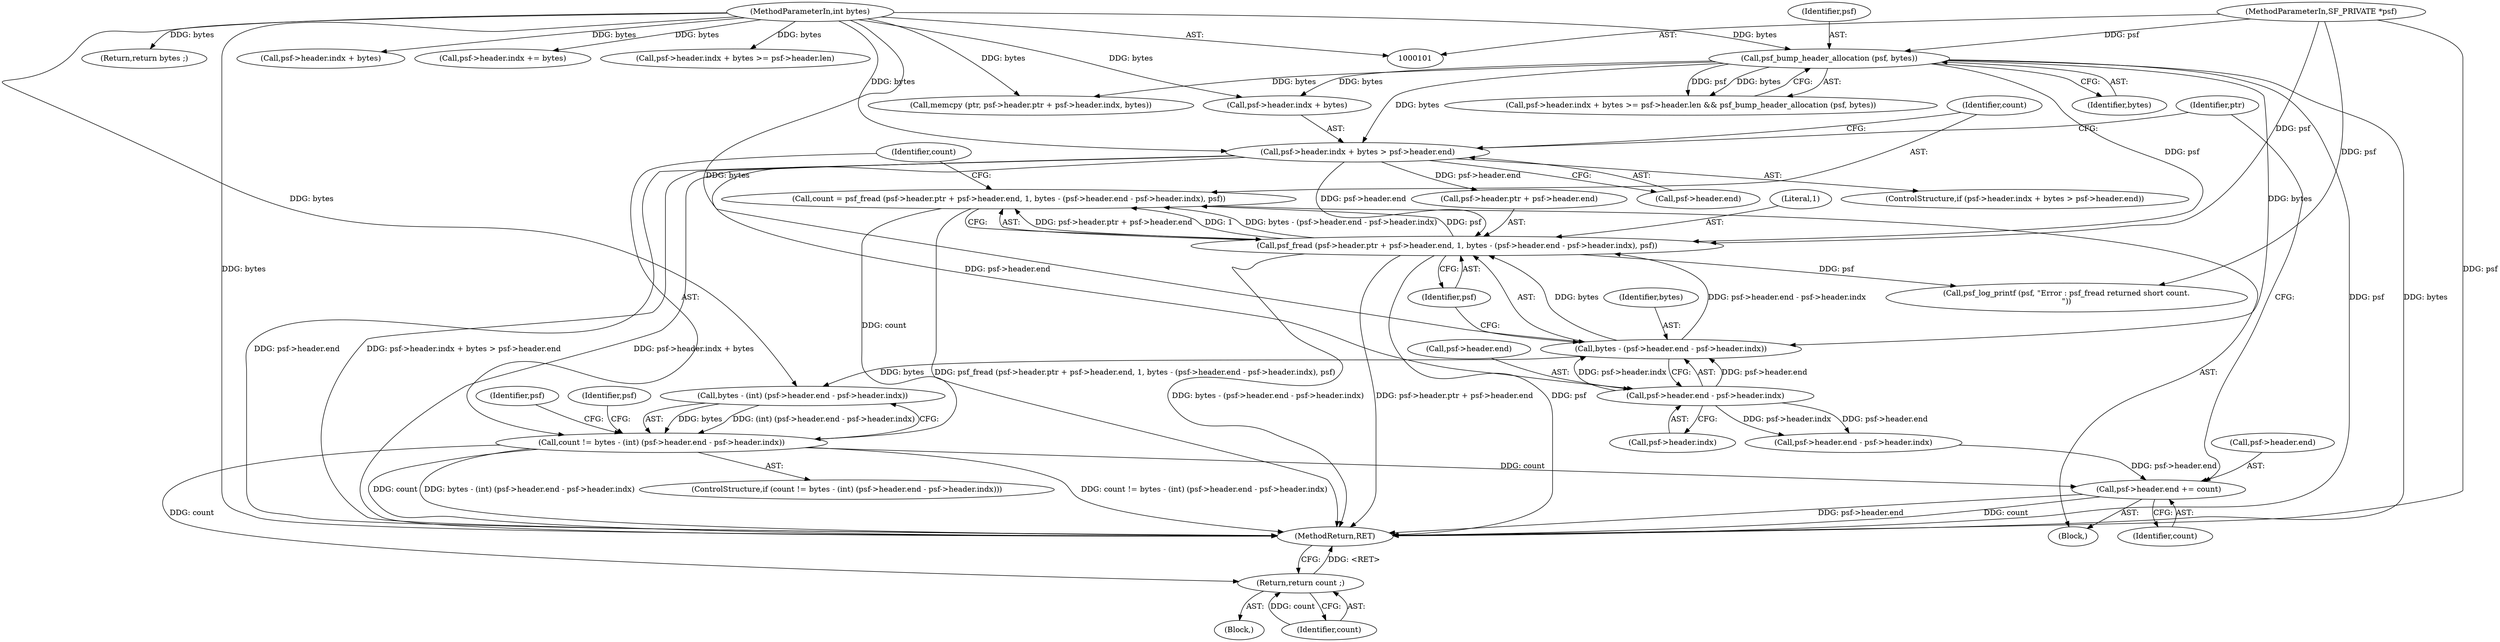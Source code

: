 digraph "0_libsndfile_708e996c87c5fae77b104ccfeb8f6db784c32074_13@API" {
"1000145" [label="(Call,count = psf_fread (psf->header.ptr + psf->header.end, 1, bytes - (psf->header.end - psf->header.indx), psf))"];
"1000147" [label="(Call,psf_fread (psf->header.ptr + psf->header.end, 1, bytes - (psf->header.end - psf->header.indx), psf))"];
"1000131" [label="(Call,psf->header.indx + bytes > psf->header.end)"];
"1000125" [label="(Call,psf_bump_header_allocation (psf, bytes))"];
"1000102" [label="(MethodParameterIn,SF_PRIVATE *psf)"];
"1000104" [label="(MethodParameterIn,int bytes)"];
"1000160" [label="(Call,bytes - (psf->header.end - psf->header.indx))"];
"1000162" [label="(Call,psf->header.end - psf->header.indx)"];
"1000175" [label="(Call,count != bytes - (int) (psf->header.end - psf->header.indx))"];
"1000196" [label="(Return,return count ;)"];
"1000198" [label="(Call,psf->header.end += count)"];
"1000175" [label="(Call,count != bytes - (int) (psf->header.end - psf->header.indx))"];
"1000226" [label="(Return,return bytes ;)"];
"1000228" [label="(MethodReturn,RET)"];
"1000162" [label="(Call,psf->header.end - psf->header.indx)"];
"1000168" [label="(Call,psf->header.indx)"];
"1000163" [label="(Call,psf->header.end)"];
"1000173" [label="(Identifier,psf)"];
"1000161" [label="(Identifier,bytes)"];
"1000176" [label="(Identifier,count)"];
"1000177" [label="(Call,bytes - (int) (psf->header.end - psf->header.indx))"];
"1000113" [label="(Call,psf->header.indx + bytes)"];
"1000206" [label="(Identifier,ptr)"];
"1000192" [label="(Block,)"];
"1000219" [label="(Call,psf->header.indx += bytes)"];
"1000147" [label="(Call,psf_fread (psf->header.ptr + psf->header.end, 1, bytes - (psf->header.end - psf->header.indx), psf))"];
"1000160" [label="(Call,bytes - (psf->header.end - psf->header.indx))"];
"1000111" [label="(Call,psf->header.indx + bytes >= psf->header.len && psf_bump_header_allocation (psf, bytes))"];
"1000174" [label="(ControlStructure,if (count != bytes - (int) (psf->header.end - psf->header.indx)))"];
"1000112" [label="(Call,psf->header.indx + bytes >= psf->header.len)"];
"1000131" [label="(Call,psf->header.indx + bytes > psf->header.end)"];
"1000198" [label="(Call,psf->header.end += count)"];
"1000197" [label="(Identifier,count)"];
"1000145" [label="(Call,count = psf_fread (psf->header.ptr + psf->header.end, 1, bytes - (psf->header.end - psf->header.indx), psf))"];
"1000104" [label="(MethodParameterIn,int bytes)"];
"1000193" [label="(Call,psf_log_printf (psf, \"Error : psf_fread returned short count.\n\"))"];
"1000126" [label="(Identifier,psf)"];
"1000196" [label="(Return,return count ;)"];
"1000199" [label="(Call,psf->header.end)"];
"1000102" [label="(MethodParameterIn,SF_PRIVATE *psf)"];
"1000201" [label="(Identifier,psf)"];
"1000132" [label="(Call,psf->header.indx + bytes)"];
"1000125" [label="(Call,psf_bump_header_allocation (psf, bytes))"];
"1000139" [label="(Call,psf->header.end)"];
"1000204" [label="(Identifier,count)"];
"1000127" [label="(Identifier,bytes)"];
"1000148" [label="(Call,psf->header.ptr + psf->header.end)"];
"1000146" [label="(Identifier,count)"];
"1000130" [label="(ControlStructure,if (psf->header.indx + bytes > psf->header.end))"];
"1000159" [label="(Literal,1)"];
"1000181" [label="(Call,psf->header.end - psf->header.indx)"];
"1000194" [label="(Identifier,psf)"];
"1000205" [label="(Call,memcpy (ptr, psf->header.ptr + psf->header.indx, bytes))"];
"1000144" [label="(Block,)"];
"1000145" -> "1000144"  [label="AST: "];
"1000145" -> "1000147"  [label="CFG: "];
"1000146" -> "1000145"  [label="AST: "];
"1000147" -> "1000145"  [label="AST: "];
"1000176" -> "1000145"  [label="CFG: "];
"1000145" -> "1000228"  [label="DDG: psf_fread (psf->header.ptr + psf->header.end, 1, bytes - (psf->header.end - psf->header.indx), psf)"];
"1000147" -> "1000145"  [label="DDG: psf->header.ptr + psf->header.end"];
"1000147" -> "1000145"  [label="DDG: 1"];
"1000147" -> "1000145"  [label="DDG: bytes - (psf->header.end - psf->header.indx)"];
"1000147" -> "1000145"  [label="DDG: psf"];
"1000145" -> "1000175"  [label="DDG: count"];
"1000147" -> "1000173"  [label="CFG: "];
"1000148" -> "1000147"  [label="AST: "];
"1000159" -> "1000147"  [label="AST: "];
"1000160" -> "1000147"  [label="AST: "];
"1000173" -> "1000147"  [label="AST: "];
"1000147" -> "1000228"  [label="DDG: bytes - (psf->header.end - psf->header.indx)"];
"1000147" -> "1000228"  [label="DDG: psf->header.ptr + psf->header.end"];
"1000147" -> "1000228"  [label="DDG: psf"];
"1000131" -> "1000147"  [label="DDG: psf->header.end"];
"1000160" -> "1000147"  [label="DDG: bytes"];
"1000160" -> "1000147"  [label="DDG: psf->header.end - psf->header.indx"];
"1000125" -> "1000147"  [label="DDG: psf"];
"1000102" -> "1000147"  [label="DDG: psf"];
"1000147" -> "1000193"  [label="DDG: psf"];
"1000131" -> "1000130"  [label="AST: "];
"1000131" -> "1000139"  [label="CFG: "];
"1000132" -> "1000131"  [label="AST: "];
"1000139" -> "1000131"  [label="AST: "];
"1000146" -> "1000131"  [label="CFG: "];
"1000206" -> "1000131"  [label="CFG: "];
"1000131" -> "1000228"  [label="DDG: psf->header.indx + bytes"];
"1000131" -> "1000228"  [label="DDG: psf->header.end"];
"1000131" -> "1000228"  [label="DDG: psf->header.indx + bytes > psf->header.end"];
"1000125" -> "1000131"  [label="DDG: bytes"];
"1000104" -> "1000131"  [label="DDG: bytes"];
"1000131" -> "1000148"  [label="DDG: psf->header.end"];
"1000131" -> "1000162"  [label="DDG: psf->header.end"];
"1000125" -> "1000111"  [label="AST: "];
"1000125" -> "1000127"  [label="CFG: "];
"1000126" -> "1000125"  [label="AST: "];
"1000127" -> "1000125"  [label="AST: "];
"1000111" -> "1000125"  [label="CFG: "];
"1000125" -> "1000228"  [label="DDG: psf"];
"1000125" -> "1000228"  [label="DDG: bytes"];
"1000125" -> "1000111"  [label="DDG: psf"];
"1000125" -> "1000111"  [label="DDG: bytes"];
"1000102" -> "1000125"  [label="DDG: psf"];
"1000104" -> "1000125"  [label="DDG: bytes"];
"1000125" -> "1000132"  [label="DDG: bytes"];
"1000125" -> "1000160"  [label="DDG: bytes"];
"1000125" -> "1000205"  [label="DDG: bytes"];
"1000102" -> "1000101"  [label="AST: "];
"1000102" -> "1000228"  [label="DDG: psf"];
"1000102" -> "1000193"  [label="DDG: psf"];
"1000104" -> "1000101"  [label="AST: "];
"1000104" -> "1000228"  [label="DDG: bytes"];
"1000104" -> "1000112"  [label="DDG: bytes"];
"1000104" -> "1000113"  [label="DDG: bytes"];
"1000104" -> "1000132"  [label="DDG: bytes"];
"1000104" -> "1000160"  [label="DDG: bytes"];
"1000104" -> "1000177"  [label="DDG: bytes"];
"1000104" -> "1000205"  [label="DDG: bytes"];
"1000104" -> "1000219"  [label="DDG: bytes"];
"1000104" -> "1000226"  [label="DDG: bytes"];
"1000160" -> "1000162"  [label="CFG: "];
"1000161" -> "1000160"  [label="AST: "];
"1000162" -> "1000160"  [label="AST: "];
"1000173" -> "1000160"  [label="CFG: "];
"1000162" -> "1000160"  [label="DDG: psf->header.end"];
"1000162" -> "1000160"  [label="DDG: psf->header.indx"];
"1000160" -> "1000177"  [label="DDG: bytes"];
"1000162" -> "1000168"  [label="CFG: "];
"1000163" -> "1000162"  [label="AST: "];
"1000168" -> "1000162"  [label="AST: "];
"1000162" -> "1000181"  [label="DDG: psf->header.end"];
"1000162" -> "1000181"  [label="DDG: psf->header.indx"];
"1000175" -> "1000174"  [label="AST: "];
"1000175" -> "1000177"  [label="CFG: "];
"1000176" -> "1000175"  [label="AST: "];
"1000177" -> "1000175"  [label="AST: "];
"1000194" -> "1000175"  [label="CFG: "];
"1000201" -> "1000175"  [label="CFG: "];
"1000175" -> "1000228"  [label="DDG: bytes - (int) (psf->header.end - psf->header.indx)"];
"1000175" -> "1000228"  [label="DDG: count != bytes - (int) (psf->header.end - psf->header.indx)"];
"1000175" -> "1000228"  [label="DDG: count"];
"1000177" -> "1000175"  [label="DDG: bytes"];
"1000177" -> "1000175"  [label="DDG: (int) (psf->header.end - psf->header.indx)"];
"1000175" -> "1000196"  [label="DDG: count"];
"1000175" -> "1000198"  [label="DDG: count"];
"1000196" -> "1000192"  [label="AST: "];
"1000196" -> "1000197"  [label="CFG: "];
"1000197" -> "1000196"  [label="AST: "];
"1000228" -> "1000196"  [label="CFG: "];
"1000196" -> "1000228"  [label="DDG: <RET>"];
"1000197" -> "1000196"  [label="DDG: count"];
"1000198" -> "1000144"  [label="AST: "];
"1000198" -> "1000204"  [label="CFG: "];
"1000199" -> "1000198"  [label="AST: "];
"1000204" -> "1000198"  [label="AST: "];
"1000206" -> "1000198"  [label="CFG: "];
"1000198" -> "1000228"  [label="DDG: psf->header.end"];
"1000198" -> "1000228"  [label="DDG: count"];
"1000181" -> "1000198"  [label="DDG: psf->header.end"];
}
